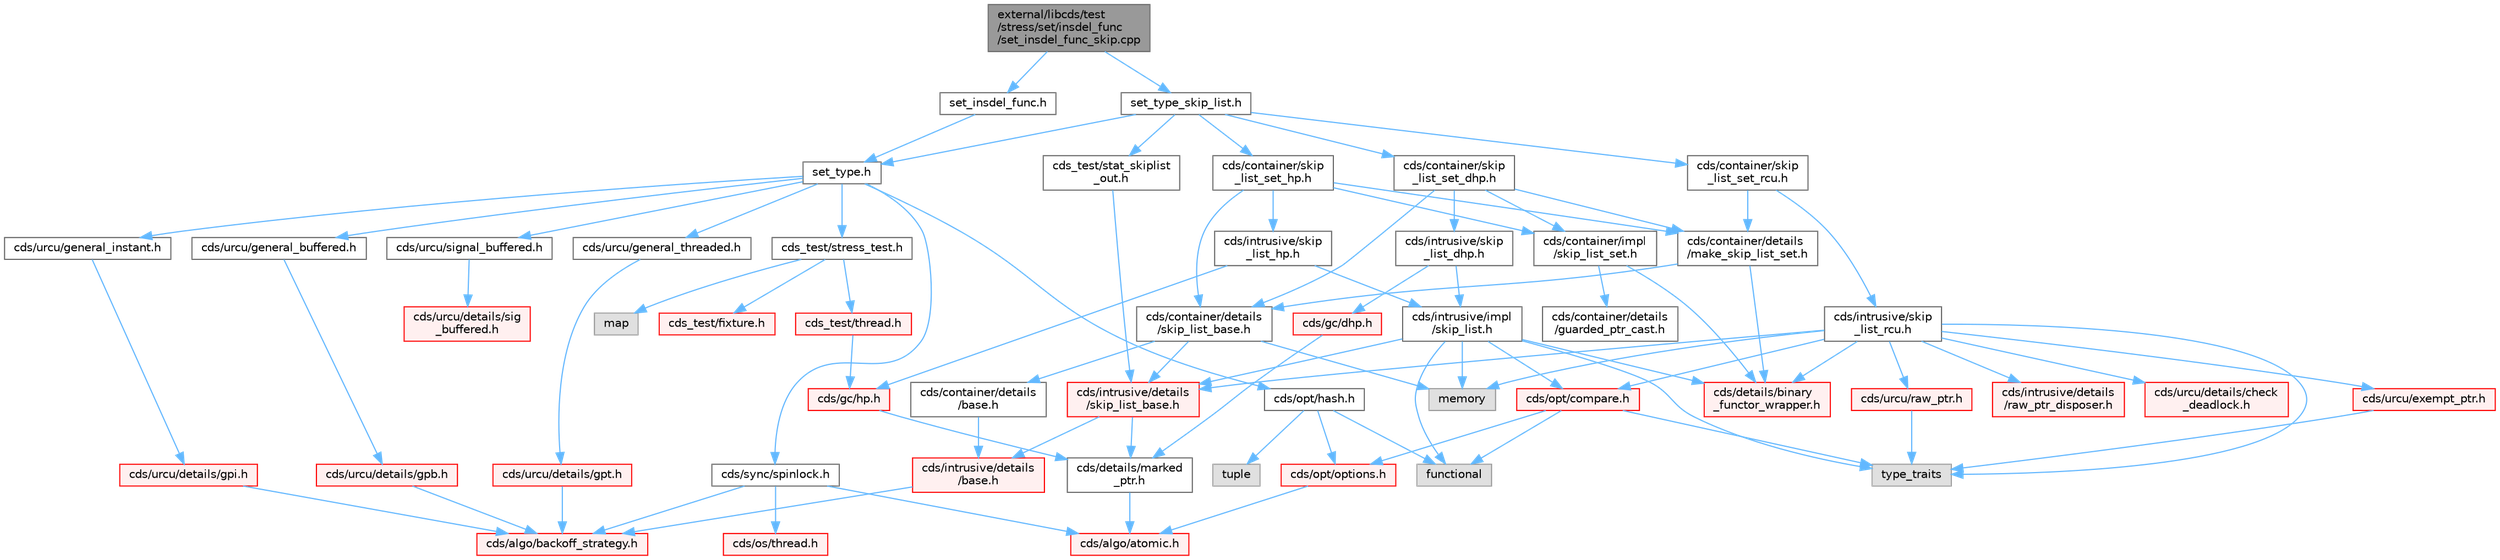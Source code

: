 digraph "external/libcds/test/stress/set/insdel_func/set_insdel_func_skip.cpp"
{
 // LATEX_PDF_SIZE
  bgcolor="transparent";
  edge [fontname=Helvetica,fontsize=10,labelfontname=Helvetica,labelfontsize=10];
  node [fontname=Helvetica,fontsize=10,shape=box,height=0.2,width=0.4];
  Node1 [id="Node000001",label="external/libcds/test\l/stress/set/insdel_func\l/set_insdel_func_skip.cpp",height=0.2,width=0.4,color="gray40", fillcolor="grey60", style="filled", fontcolor="black",tooltip=" "];
  Node1 -> Node2 [id="edge1_Node000001_Node000002",color="steelblue1",style="solid",tooltip=" "];
  Node2 [id="Node000002",label="set_insdel_func.h",height=0.2,width=0.4,color="grey40", fillcolor="white", style="filled",URL="$set__insdel__func_8h.html",tooltip=" "];
  Node2 -> Node3 [id="edge2_Node000002_Node000003",color="steelblue1",style="solid",tooltip=" "];
  Node3 [id="Node000003",label="set_type.h",height=0.2,width=0.4,color="grey40", fillcolor="white", style="filled",URL="$set__type_8h.html",tooltip=" "];
  Node3 -> Node4 [id="edge3_Node000003_Node000004",color="steelblue1",style="solid",tooltip=" "];
  Node4 [id="Node000004",label="cds/urcu/general_instant.h",height=0.2,width=0.4,color="grey40", fillcolor="white", style="filled",URL="$general__instant_8h.html",tooltip=" "];
  Node4 -> Node5 [id="edge4_Node000004_Node000005",color="steelblue1",style="solid",tooltip=" "];
  Node5 [id="Node000005",label="cds/urcu/details/gpi.h",height=0.2,width=0.4,color="red", fillcolor="#FFF0F0", style="filled",URL="$gpi_8h.html",tooltip=" "];
  Node5 -> Node55 [id="edge5_Node000005_Node000055",color="steelblue1",style="solid",tooltip=" "];
  Node55 [id="Node000055",label="cds/algo/backoff_strategy.h",height=0.2,width=0.4,color="red", fillcolor="#FFF0F0", style="filled",URL="$backoff__strategy_8h.html",tooltip=" "];
  Node3 -> Node59 [id="edge6_Node000003_Node000059",color="steelblue1",style="solid",tooltip=" "];
  Node59 [id="Node000059",label="cds/urcu/general_buffered.h",height=0.2,width=0.4,color="grey40", fillcolor="white", style="filled",URL="$general__buffered_8h.html",tooltip=" "];
  Node59 -> Node60 [id="edge7_Node000059_Node000060",color="steelblue1",style="solid",tooltip=" "];
  Node60 [id="Node000060",label="cds/urcu/details/gpb.h",height=0.2,width=0.4,color="red", fillcolor="#FFF0F0", style="filled",URL="$gpb_8h.html",tooltip=" "];
  Node60 -> Node55 [id="edge8_Node000060_Node000055",color="steelblue1",style="solid",tooltip=" "];
  Node3 -> Node73 [id="edge9_Node000003_Node000073",color="steelblue1",style="solid",tooltip=" "];
  Node73 [id="Node000073",label="cds/urcu/general_threaded.h",height=0.2,width=0.4,color="grey40", fillcolor="white", style="filled",URL="$general__threaded_8h.html",tooltip=" "];
  Node73 -> Node74 [id="edge10_Node000073_Node000074",color="steelblue1",style="solid",tooltip=" "];
  Node74 [id="Node000074",label="cds/urcu/details/gpt.h",height=0.2,width=0.4,color="red", fillcolor="#FFF0F0", style="filled",URL="$gpt_8h.html",tooltip=" "];
  Node74 -> Node55 [id="edge11_Node000074_Node000055",color="steelblue1",style="solid",tooltip=" "];
  Node3 -> Node77 [id="edge12_Node000003_Node000077",color="steelblue1",style="solid",tooltip=" "];
  Node77 [id="Node000077",label="cds/urcu/signal_buffered.h",height=0.2,width=0.4,color="grey40", fillcolor="white", style="filled",URL="$signal__buffered_8h.html",tooltip=" "];
  Node77 -> Node78 [id="edge13_Node000077_Node000078",color="steelblue1",style="solid",tooltip=" "];
  Node78 [id="Node000078",label="cds/urcu/details/sig\l_buffered.h",height=0.2,width=0.4,color="red", fillcolor="#FFF0F0", style="filled",URL="$sig__buffered_8h.html",tooltip=" "];
  Node3 -> Node80 [id="edge14_Node000003_Node000080",color="steelblue1",style="solid",tooltip=" "];
  Node80 [id="Node000080",label="cds/opt/hash.h",height=0.2,width=0.4,color="grey40", fillcolor="white", style="filled",URL="$external_2libcds_2cds_2opt_2hash_8h.html",tooltip=" "];
  Node80 -> Node81 [id="edge15_Node000080_Node000081",color="steelblue1",style="solid",tooltip=" "];
  Node81 [id="Node000081",label="tuple",height=0.2,width=0.4,color="grey60", fillcolor="#E0E0E0", style="filled",tooltip=" "];
  Node80 -> Node82 [id="edge16_Node000080_Node000082",color="steelblue1",style="solid",tooltip=" "];
  Node82 [id="Node000082",label="functional",height=0.2,width=0.4,color="grey60", fillcolor="#E0E0E0", style="filled",tooltip=" "];
  Node80 -> Node67 [id="edge17_Node000080_Node000067",color="steelblue1",style="solid",tooltip=" "];
  Node67 [id="Node000067",label="cds/opt/options.h",height=0.2,width=0.4,color="red", fillcolor="#FFF0F0", style="filled",URL="$opt_2options_8h.html",tooltip=" "];
  Node67 -> Node10 [id="edge18_Node000067_Node000010",color="steelblue1",style="solid",tooltip=" "];
  Node10 [id="Node000010",label="cds/algo/atomic.h",height=0.2,width=0.4,color="red", fillcolor="#FFF0F0", style="filled",URL="$external_2libcds_2cds_2algo_2atomic_8h.html",tooltip=" "];
  Node3 -> Node83 [id="edge19_Node000003_Node000083",color="steelblue1",style="solid",tooltip=" "];
  Node83 [id="Node000083",label="cds/sync/spinlock.h",height=0.2,width=0.4,color="grey40", fillcolor="white", style="filled",URL="$sync_2spinlock_8h.html",tooltip=" "];
  Node83 -> Node10 [id="edge20_Node000083_Node000010",color="steelblue1",style="solid",tooltip=" "];
  Node83 -> Node44 [id="edge21_Node000083_Node000044",color="steelblue1",style="solid",tooltip=" "];
  Node44 [id="Node000044",label="cds/os/thread.h",height=0.2,width=0.4,color="red", fillcolor="#FFF0F0", style="filled",URL="$cds_2os_2thread_8h.html",tooltip=" "];
  Node83 -> Node55 [id="edge22_Node000083_Node000055",color="steelblue1",style="solid",tooltip=" "];
  Node3 -> Node84 [id="edge23_Node000003_Node000084",color="steelblue1",style="solid",tooltip=" "];
  Node84 [id="Node000084",label="cds_test/stress_test.h",height=0.2,width=0.4,color="grey40", fillcolor="white", style="filled",URL="$stress__test_8h.html",tooltip=" "];
  Node84 -> Node85 [id="edge24_Node000084_Node000085",color="steelblue1",style="solid",tooltip=" "];
  Node85 [id="Node000085",label="map",height=0.2,width=0.4,color="grey60", fillcolor="#E0E0E0", style="filled",tooltip=" "];
  Node84 -> Node86 [id="edge25_Node000084_Node000086",color="steelblue1",style="solid",tooltip=" "];
  Node86 [id="Node000086",label="cds_test/fixture.h",height=0.2,width=0.4,color="red", fillcolor="#FFF0F0", style="filled",URL="$fixture_8h.html",tooltip=" "];
  Node84 -> Node91 [id="edge26_Node000084_Node000091",color="steelblue1",style="solid",tooltip=" "];
  Node91 [id="Node000091",label="cds_test/thread.h",height=0.2,width=0.4,color="red", fillcolor="#FFF0F0", style="filled",URL="$test_2include_2cds__test_2thread_8h.html",tooltip=" "];
  Node91 -> Node93 [id="edge27_Node000091_Node000093",color="steelblue1",style="solid",tooltip=" "];
  Node93 [id="Node000093",label="cds/gc/hp.h",height=0.2,width=0.4,color="red", fillcolor="#FFF0F0", style="filled",URL="$hp_8h.html",tooltip=" "];
  Node93 -> Node47 [id="edge28_Node000093_Node000047",color="steelblue1",style="solid",tooltip=" "];
  Node47 [id="Node000047",label="cds/details/marked\l_ptr.h",height=0.2,width=0.4,color="grey40", fillcolor="white", style="filled",URL="$marked__ptr_8h.html",tooltip=" "];
  Node47 -> Node10 [id="edge29_Node000047_Node000010",color="steelblue1",style="solid",tooltip=" "];
  Node1 -> Node95 [id="edge30_Node000001_Node000095",color="steelblue1",style="solid",tooltip=" "];
  Node95 [id="Node000095",label="set_type_skip_list.h",height=0.2,width=0.4,color="grey40", fillcolor="white", style="filled",URL="$set__type__skip__list_8h.html",tooltip=" "];
  Node95 -> Node3 [id="edge31_Node000095_Node000003",color="steelblue1",style="solid",tooltip=" "];
  Node95 -> Node96 [id="edge32_Node000095_Node000096",color="steelblue1",style="solid",tooltip=" "];
  Node96 [id="Node000096",label="cds/container/skip\l_list_set_hp.h",height=0.2,width=0.4,color="grey40", fillcolor="white", style="filled",URL="$skip__list__set__hp_8h.html",tooltip=" "];
  Node96 -> Node97 [id="edge33_Node000096_Node000097",color="steelblue1",style="solid",tooltip=" "];
  Node97 [id="Node000097",label="cds/container/details\l/skip_list_base.h",height=0.2,width=0.4,color="grey40", fillcolor="white", style="filled",URL="$container_2details_2skip__list__base_8h.html",tooltip=" "];
  Node97 -> Node98 [id="edge34_Node000097_Node000098",color="steelblue1",style="solid",tooltip=" "];
  Node98 [id="Node000098",label="cds/intrusive/details\l/skip_list_base.h",height=0.2,width=0.4,color="red", fillcolor="#FFF0F0", style="filled",URL="$intrusive_2details_2skip__list__base_8h.html",tooltip=" "];
  Node98 -> Node64 [id="edge35_Node000098_Node000064",color="steelblue1",style="solid",tooltip=" "];
  Node64 [id="Node000064",label="cds/intrusive/details\l/base.h",height=0.2,width=0.4,color="red", fillcolor="#FFF0F0", style="filled",URL="$external_2libcds_2cds_2intrusive_2details_2base_8h.html",tooltip=" "];
  Node64 -> Node55 [id="edge36_Node000064_Node000055",color="steelblue1",style="solid",tooltip=" "];
  Node98 -> Node47 [id="edge37_Node000098_Node000047",color="steelblue1",style="solid",tooltip=" "];
  Node97 -> Node63 [id="edge38_Node000097_Node000063",color="steelblue1",style="solid",tooltip=" "];
  Node63 [id="Node000063",label="cds/container/details\l/base.h",height=0.2,width=0.4,color="grey40", fillcolor="white", style="filled",URL="$external_2libcds_2cds_2container_2details_2base_8h.html",tooltip=" "];
  Node63 -> Node64 [id="edge39_Node000063_Node000064",color="steelblue1",style="solid",tooltip=" "];
  Node97 -> Node19 [id="edge40_Node000097_Node000019",color="steelblue1",style="solid",tooltip=" "];
  Node19 [id="Node000019",label="memory",height=0.2,width=0.4,color="grey60", fillcolor="#E0E0E0", style="filled",tooltip=" "];
  Node96 -> Node102 [id="edge41_Node000096_Node000102",color="steelblue1",style="solid",tooltip=" "];
  Node102 [id="Node000102",label="cds/intrusive/skip\l_list_hp.h",height=0.2,width=0.4,color="grey40", fillcolor="white", style="filled",URL="$skip__list__hp_8h.html",tooltip=" "];
  Node102 -> Node93 [id="edge42_Node000102_Node000093",color="steelblue1",style="solid",tooltip=" "];
  Node102 -> Node103 [id="edge43_Node000102_Node000103",color="steelblue1",style="solid",tooltip=" "];
  Node103 [id="Node000103",label="cds/intrusive/impl\l/skip_list.h",height=0.2,width=0.4,color="grey40", fillcolor="white", style="filled",URL="$skip__list_8h.html",tooltip=" "];
  Node103 -> Node27 [id="edge44_Node000103_Node000027",color="steelblue1",style="solid",tooltip=" "];
  Node27 [id="Node000027",label="type_traits",height=0.2,width=0.4,color="grey60", fillcolor="#E0E0E0", style="filled",tooltip=" "];
  Node103 -> Node19 [id="edge45_Node000103_Node000019",color="steelblue1",style="solid",tooltip=" "];
  Node103 -> Node82 [id="edge46_Node000103_Node000082",color="steelblue1",style="solid",tooltip=" "];
  Node103 -> Node98 [id="edge47_Node000103_Node000098",color="steelblue1",style="solid",tooltip=" "];
  Node103 -> Node104 [id="edge48_Node000103_Node000104",color="steelblue1",style="solid",tooltip=" "];
  Node104 [id="Node000104",label="cds/opt/compare.h",height=0.2,width=0.4,color="red", fillcolor="#FFF0F0", style="filled",URL="$external_2libcds_2cds_2opt_2compare_8h.html",tooltip=" "];
  Node104 -> Node27 [id="edge49_Node000104_Node000027",color="steelblue1",style="solid",tooltip=" "];
  Node104 -> Node82 [id="edge50_Node000104_Node000082",color="steelblue1",style="solid",tooltip=" "];
  Node104 -> Node67 [id="edge51_Node000104_Node000067",color="steelblue1",style="solid",tooltip=" "];
  Node103 -> Node105 [id="edge52_Node000103_Node000105",color="steelblue1",style="solid",tooltip=" "];
  Node105 [id="Node000105",label="cds/details/binary\l_functor_wrapper.h",height=0.2,width=0.4,color="red", fillcolor="#FFF0F0", style="filled",URL="$binary__functor__wrapper_8h.html",tooltip=" "];
  Node96 -> Node106 [id="edge53_Node000096_Node000106",color="steelblue1",style="solid",tooltip=" "];
  Node106 [id="Node000106",label="cds/container/details\l/make_skip_list_set.h",height=0.2,width=0.4,color="grey40", fillcolor="white", style="filled",URL="$make__skip__list__set_8h.html",tooltip=" "];
  Node106 -> Node97 [id="edge54_Node000106_Node000097",color="steelblue1",style="solid",tooltip=" "];
  Node106 -> Node105 [id="edge55_Node000106_Node000105",color="steelblue1",style="solid",tooltip=" "];
  Node96 -> Node107 [id="edge56_Node000096_Node000107",color="steelblue1",style="solid",tooltip=" "];
  Node107 [id="Node000107",label="cds/container/impl\l/skip_list_set.h",height=0.2,width=0.4,color="grey40", fillcolor="white", style="filled",URL="$skip__list__set_8h.html",tooltip=" "];
  Node107 -> Node105 [id="edge57_Node000107_Node000105",color="steelblue1",style="solid",tooltip=" "];
  Node107 -> Node108 [id="edge58_Node000107_Node000108",color="steelblue1",style="solid",tooltip=" "];
  Node108 [id="Node000108",label="cds/container/details\l/guarded_ptr_cast.h",height=0.2,width=0.4,color="grey40", fillcolor="white", style="filled",URL="$guarded__ptr__cast_8h.html",tooltip=" "];
  Node95 -> Node109 [id="edge59_Node000095_Node000109",color="steelblue1",style="solid",tooltip=" "];
  Node109 [id="Node000109",label="cds/container/skip\l_list_set_dhp.h",height=0.2,width=0.4,color="grey40", fillcolor="white", style="filled",URL="$skip__list__set__dhp_8h.html",tooltip=" "];
  Node109 -> Node97 [id="edge60_Node000109_Node000097",color="steelblue1",style="solid",tooltip=" "];
  Node109 -> Node110 [id="edge61_Node000109_Node000110",color="steelblue1",style="solid",tooltip=" "];
  Node110 [id="Node000110",label="cds/intrusive/skip\l_list_dhp.h",height=0.2,width=0.4,color="grey40", fillcolor="white", style="filled",URL="$skip__list__dhp_8h.html",tooltip=" "];
  Node110 -> Node111 [id="edge62_Node000110_Node000111",color="steelblue1",style="solid",tooltip=" "];
  Node111 [id="Node000111",label="cds/gc/dhp.h",height=0.2,width=0.4,color="red", fillcolor="#FFF0F0", style="filled",URL="$dhp_8h.html",tooltip=" "];
  Node111 -> Node47 [id="edge63_Node000111_Node000047",color="steelblue1",style="solid",tooltip=" "];
  Node110 -> Node103 [id="edge64_Node000110_Node000103",color="steelblue1",style="solid",tooltip=" "];
  Node109 -> Node106 [id="edge65_Node000109_Node000106",color="steelblue1",style="solid",tooltip=" "];
  Node109 -> Node107 [id="edge66_Node000109_Node000107",color="steelblue1",style="solid",tooltip=" "];
  Node95 -> Node114 [id="edge67_Node000095_Node000114",color="steelblue1",style="solid",tooltip=" "];
  Node114 [id="Node000114",label="cds/container/skip\l_list_set_rcu.h",height=0.2,width=0.4,color="grey40", fillcolor="white", style="filled",URL="$skip__list__set__rcu_8h.html",tooltip=" "];
  Node114 -> Node115 [id="edge68_Node000114_Node000115",color="steelblue1",style="solid",tooltip=" "];
  Node115 [id="Node000115",label="cds/intrusive/skip\l_list_rcu.h",height=0.2,width=0.4,color="grey40", fillcolor="white", style="filled",URL="$skip__list__rcu_8h.html",tooltip=" "];
  Node115 -> Node27 [id="edge69_Node000115_Node000027",color="steelblue1",style="solid",tooltip=" "];
  Node115 -> Node19 [id="edge70_Node000115_Node000019",color="steelblue1",style="solid",tooltip=" "];
  Node115 -> Node98 [id="edge71_Node000115_Node000098",color="steelblue1",style="solid",tooltip=" "];
  Node115 -> Node104 [id="edge72_Node000115_Node000104",color="steelblue1",style="solid",tooltip=" "];
  Node115 -> Node116 [id="edge73_Node000115_Node000116",color="steelblue1",style="solid",tooltip=" "];
  Node116 [id="Node000116",label="cds/urcu/details/check\l_deadlock.h",height=0.2,width=0.4,color="red", fillcolor="#FFF0F0", style="filled",URL="$check__deadlock_8h.html",tooltip=" "];
  Node115 -> Node105 [id="edge74_Node000115_Node000105",color="steelblue1",style="solid",tooltip=" "];
  Node115 -> Node117 [id="edge75_Node000115_Node000117",color="steelblue1",style="solid",tooltip=" "];
  Node117 [id="Node000117",label="cds/urcu/exempt_ptr.h",height=0.2,width=0.4,color="red", fillcolor="#FFF0F0", style="filled",URL="$exempt__ptr_8h.html",tooltip=" "];
  Node117 -> Node27 [id="edge76_Node000117_Node000027",color="steelblue1",style="solid",tooltip=" "];
  Node115 -> Node118 [id="edge77_Node000115_Node000118",color="steelblue1",style="solid",tooltip=" "];
  Node118 [id="Node000118",label="cds/urcu/raw_ptr.h",height=0.2,width=0.4,color="red", fillcolor="#FFF0F0", style="filled",URL="$raw__ptr_8h.html",tooltip=" "];
  Node118 -> Node27 [id="edge78_Node000118_Node000027",color="steelblue1",style="solid",tooltip=" "];
  Node115 -> Node119 [id="edge79_Node000115_Node000119",color="steelblue1",style="solid",tooltip=" "];
  Node119 [id="Node000119",label="cds/intrusive/details\l/raw_ptr_disposer.h",height=0.2,width=0.4,color="red", fillcolor="#FFF0F0", style="filled",URL="$raw__ptr__disposer_8h.html",tooltip=" "];
  Node114 -> Node106 [id="edge80_Node000114_Node000106",color="steelblue1",style="solid",tooltip=" "];
  Node95 -> Node120 [id="edge81_Node000095_Node000120",color="steelblue1",style="solid",tooltip=" "];
  Node120 [id="Node000120",label="cds_test/stat_skiplist\l_out.h",height=0.2,width=0.4,color="grey40", fillcolor="white", style="filled",URL="$stat__skiplist__out_8h.html",tooltip=" "];
  Node120 -> Node98 [id="edge82_Node000120_Node000098",color="steelblue1",style="solid",tooltip=" "];
}
